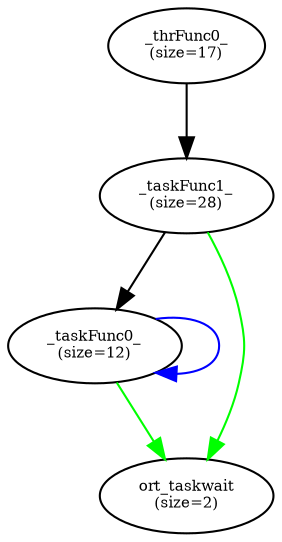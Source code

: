 digraph  {
center=1;
rankdir=TB;
rotate=0;
size="10,8";
0 [fontsize=7, label="_thrFunc0_\n(size=17)"];
2 [fontsize=7, label="_taskFunc1_\n(size=28)"];
4 [fontsize=7, label="_taskFunc0_\n(size=12)"];
12 [fontsize=7, label="ort_taskwait\n(size=2)"];
0 -> 2  [key=0];
2 -> 4  [key=0];
2 -> 12  [color=green, key=0];
4 -> 4  [color=blue, key=0];
4 -> 12  [color=green, key=0];
}
